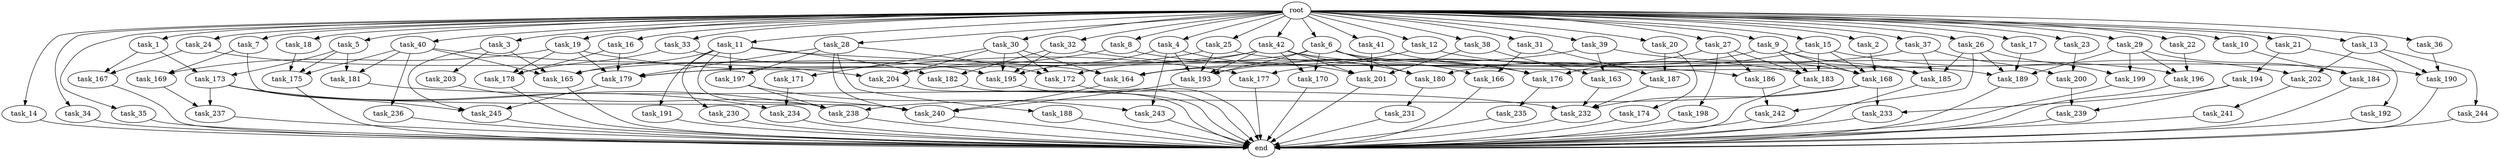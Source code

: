 digraph G {
  root [size="0.000000"];
  task_1 [size="1024.000000"];
  task_2 [size="1024.000000"];
  task_3 [size="1024.000000"];
  task_4 [size="1024.000000"];
  task_5 [size="1024.000000"];
  task_6 [size="1024.000000"];
  task_7 [size="1024.000000"];
  task_8 [size="1024.000000"];
  task_9 [size="1024.000000"];
  task_10 [size="1024.000000"];
  task_11 [size="1024.000000"];
  task_12 [size="1024.000000"];
  task_13 [size="1024.000000"];
  task_14 [size="1024.000000"];
  task_15 [size="1024.000000"];
  task_16 [size="1024.000000"];
  task_17 [size="1024.000000"];
  task_18 [size="1024.000000"];
  task_19 [size="1024.000000"];
  task_20 [size="1024.000000"];
  task_21 [size="1024.000000"];
  task_22 [size="1024.000000"];
  task_23 [size="1024.000000"];
  task_24 [size="1024.000000"];
  task_25 [size="1024.000000"];
  task_26 [size="1024.000000"];
  task_27 [size="1024.000000"];
  task_28 [size="1024.000000"];
  task_29 [size="1024.000000"];
  task_30 [size="1024.000000"];
  task_31 [size="1024.000000"];
  task_32 [size="1024.000000"];
  task_33 [size="1024.000000"];
  task_34 [size="1024.000000"];
  task_35 [size="1024.000000"];
  task_36 [size="1024.000000"];
  task_37 [size="1024.000000"];
  task_38 [size="1024.000000"];
  task_39 [size="1024.000000"];
  task_40 [size="1024.000000"];
  task_41 [size="1024.000000"];
  task_42 [size="1024.000000"];
  task_163 [size="773094113280.000000"];
  task_164 [size="1314259992576.000000"];
  task_165 [size="1589137899520.000000"];
  task_166 [size="858993459200.000000"];
  task_167 [size="386547056640.000000"];
  task_168 [size="1503238553600.000000"];
  task_169 [size="171798691840.000000"];
  task_170 [size="343597383680.000000"];
  task_171 [size="549755813888.000000"];
  task_172 [size="798863917056.000000"];
  task_173 [size="618475290624.000000"];
  task_174 [size="420906795008.000000"];
  task_175 [size="1168231104512.000000"];
  task_176 [size="1082331758592.000000"];
  task_177 [size="171798691840.000000"];
  task_178 [size="1133871366144.000000"];
  task_179 [size="738734374912.000000"];
  task_180 [size="1039382085632.000000"];
  task_181 [size="618475290624.000000"];
  task_182 [size="1116691496960.000000"];
  task_183 [size="1176821039104.000000"];
  task_184 [size="386547056640.000000"];
  task_185 [size="2319282339840.000000"];
  task_186 [size="730144440320.000000"];
  task_187 [size="970662608896.000000"];
  task_188 [size="214748364800.000000"];
  task_189 [size="2173253451776.000000"];
  task_190 [size="1030792151040.000000"];
  task_191 [size="420906795008.000000"];
  task_192 [size="549755813888.000000"];
  task_193 [size="1357209665536.000000"];
  task_194 [size="549755813888.000000"];
  task_195 [size="2963527434240.000000"];
  task_196 [size="523986010112.000000"];
  task_197 [size="635655159808.000000"];
  task_198 [size="309237645312.000000"];
  task_199 [size="1168231104512.000000"];
  task_200 [size="584115552256.000000"];
  task_201 [size="1666447310848.000000"];
  task_202 [size="893353197568.000000"];
  task_203 [size="549755813888.000000"];
  task_204 [size="936302870528.000000"];
  task_230 [size="420906795008.000000"];
  task_231 [size="549755813888.000000"];
  task_232 [size="1872605741056.000000"];
  task_233 [size="1099511627776.000000"];
  task_234 [size="936302870528.000000"];
  task_235 [size="309237645312.000000"];
  task_236 [size="309237645312.000000"];
  task_237 [size="936302870528.000000"];
  task_238 [size="1125281431552.000000"];
  task_239 [size="1099511627776.000000"];
  task_240 [size="1262720385024.000000"];
  task_241 [size="77309411328.000000"];
  task_242 [size="1073741824000.000000"];
  task_243 [size="936302870528.000000"];
  task_244 [size="858993459200.000000"];
  task_245 [size="1322849927168.000000"];
  end [size="0.000000"];

  root -> task_1 [size="1.000000"];
  root -> task_2 [size="1.000000"];
  root -> task_3 [size="1.000000"];
  root -> task_4 [size="1.000000"];
  root -> task_5 [size="1.000000"];
  root -> task_6 [size="1.000000"];
  root -> task_7 [size="1.000000"];
  root -> task_8 [size="1.000000"];
  root -> task_9 [size="1.000000"];
  root -> task_10 [size="1.000000"];
  root -> task_11 [size="1.000000"];
  root -> task_12 [size="1.000000"];
  root -> task_13 [size="1.000000"];
  root -> task_14 [size="1.000000"];
  root -> task_15 [size="1.000000"];
  root -> task_16 [size="1.000000"];
  root -> task_17 [size="1.000000"];
  root -> task_18 [size="1.000000"];
  root -> task_19 [size="1.000000"];
  root -> task_20 [size="1.000000"];
  root -> task_21 [size="1.000000"];
  root -> task_22 [size="1.000000"];
  root -> task_23 [size="1.000000"];
  root -> task_24 [size="1.000000"];
  root -> task_25 [size="1.000000"];
  root -> task_26 [size="1.000000"];
  root -> task_27 [size="1.000000"];
  root -> task_28 [size="1.000000"];
  root -> task_29 [size="1.000000"];
  root -> task_30 [size="1.000000"];
  root -> task_31 [size="1.000000"];
  root -> task_32 [size="1.000000"];
  root -> task_33 [size="1.000000"];
  root -> task_34 [size="1.000000"];
  root -> task_35 [size="1.000000"];
  root -> task_36 [size="1.000000"];
  root -> task_37 [size="1.000000"];
  root -> task_38 [size="1.000000"];
  root -> task_39 [size="1.000000"];
  root -> task_40 [size="1.000000"];
  root -> task_41 [size="1.000000"];
  root -> task_42 [size="1.000000"];
  task_1 -> task_167 [size="301989888.000000"];
  task_1 -> task_173 [size="301989888.000000"];
  task_2 -> task_168 [size="679477248.000000"];
  task_3 -> task_165 [size="536870912.000000"];
  task_3 -> task_203 [size="536870912.000000"];
  task_3 -> task_245 [size="536870912.000000"];
  task_4 -> task_193 [size="838860800.000000"];
  task_4 -> task_195 [size="838860800.000000"];
  task_4 -> task_201 [size="838860800.000000"];
  task_4 -> task_243 [size="838860800.000000"];
  task_5 -> task_173 [size="301989888.000000"];
  task_5 -> task_175 [size="301989888.000000"];
  task_5 -> task_181 [size="301989888.000000"];
  task_6 -> task_165 [size="301989888.000000"];
  task_6 -> task_166 [size="301989888.000000"];
  task_6 -> task_170 [size="301989888.000000"];
  task_6 -> task_180 [size="301989888.000000"];
  task_6 -> task_189 [size="301989888.000000"];
  task_6 -> task_193 [size="301989888.000000"];
  task_7 -> task_169 [size="33554432.000000"];
  task_7 -> task_240 [size="33554432.000000"];
  task_8 -> task_179 [size="209715200.000000"];
  task_8 -> task_185 [size="209715200.000000"];
  task_9 -> task_168 [size="679477248.000000"];
  task_9 -> task_180 [size="679477248.000000"];
  task_9 -> task_183 [size="679477248.000000"];
  task_9 -> task_185 [size="679477248.000000"];
  task_10 -> task_184 [size="75497472.000000"];
  task_11 -> task_165 [size="411041792.000000"];
  task_11 -> task_182 [size="411041792.000000"];
  task_11 -> task_186 [size="411041792.000000"];
  task_11 -> task_191 [size="411041792.000000"];
  task_11 -> task_197 [size="411041792.000000"];
  task_11 -> task_230 [size="411041792.000000"];
  task_11 -> task_238 [size="411041792.000000"];
  task_12 -> task_164 [size="134217728.000000"];
  task_12 -> task_183 [size="134217728.000000"];
  task_13 -> task_190 [size="838860800.000000"];
  task_13 -> task_202 [size="838860800.000000"];
  task_13 -> task_244 [size="838860800.000000"];
  task_14 -> end [size="1.000000"];
  task_15 -> task_168 [size="33554432.000000"];
  task_15 -> task_177 [size="33554432.000000"];
  task_15 -> task_183 [size="33554432.000000"];
  task_15 -> task_202 [size="33554432.000000"];
  task_16 -> task_178 [size="134217728.000000"];
  task_16 -> task_179 [size="134217728.000000"];
  task_17 -> task_189 [size="679477248.000000"];
  task_18 -> task_175 [size="536870912.000000"];
  task_19 -> task_169 [size="134217728.000000"];
  task_19 -> task_177 [size="134217728.000000"];
  task_19 -> task_178 [size="134217728.000000"];
  task_19 -> task_179 [size="134217728.000000"];
  task_20 -> task_174 [size="411041792.000000"];
  task_20 -> task_187 [size="411041792.000000"];
  task_21 -> task_192 [size="536870912.000000"];
  task_21 -> task_194 [size="536870912.000000"];
  task_22 -> task_196 [size="134217728.000000"];
  task_23 -> task_200 [size="33554432.000000"];
  task_24 -> task_164 [size="75497472.000000"];
  task_24 -> task_167 [size="75497472.000000"];
  task_25 -> task_193 [size="75497472.000000"];
  task_25 -> task_196 [size="75497472.000000"];
  task_25 -> task_204 [size="75497472.000000"];
  task_26 -> task_185 [size="838860800.000000"];
  task_26 -> task_189 [size="838860800.000000"];
  task_26 -> task_199 [size="838860800.000000"];
  task_26 -> task_242 [size="838860800.000000"];
  task_27 -> task_176 [size="301989888.000000"];
  task_27 -> task_183 [size="301989888.000000"];
  task_27 -> task_186 [size="301989888.000000"];
  task_27 -> task_198 [size="301989888.000000"];
  task_28 -> task_172 [size="209715200.000000"];
  task_28 -> task_179 [size="209715200.000000"];
  task_28 -> task_188 [size="209715200.000000"];
  task_28 -> task_197 [size="209715200.000000"];
  task_28 -> task_240 [size="209715200.000000"];
  task_29 -> task_184 [size="301989888.000000"];
  task_29 -> task_189 [size="301989888.000000"];
  task_29 -> task_196 [size="301989888.000000"];
  task_29 -> task_199 [size="301989888.000000"];
  task_30 -> task_164 [size="536870912.000000"];
  task_30 -> task_171 [size="536870912.000000"];
  task_30 -> task_172 [size="536870912.000000"];
  task_30 -> task_195 [size="536870912.000000"];
  task_30 -> task_204 [size="536870912.000000"];
  task_31 -> task_166 [size="536870912.000000"];
  task_31 -> task_187 [size="536870912.000000"];
  task_32 -> task_176 [size="679477248.000000"];
  task_32 -> task_182 [size="679477248.000000"];
  task_32 -> task_195 [size="679477248.000000"];
  task_33 -> task_178 [size="838860800.000000"];
  task_33 -> task_195 [size="838860800.000000"];
  task_34 -> end [size="1.000000"];
  task_35 -> end [size="1.000000"];
  task_36 -> task_190 [size="134217728.000000"];
  task_37 -> task_164 [size="536870912.000000"];
  task_37 -> task_185 [size="536870912.000000"];
  task_37 -> task_200 [size="536870912.000000"];
  task_38 -> task_163 [size="679477248.000000"];
  task_38 -> task_201 [size="679477248.000000"];
  task_39 -> task_163 [size="75497472.000000"];
  task_39 -> task_168 [size="75497472.000000"];
  task_39 -> task_193 [size="75497472.000000"];
  task_40 -> task_165 [size="301989888.000000"];
  task_40 -> task_175 [size="301989888.000000"];
  task_40 -> task_181 [size="301989888.000000"];
  task_40 -> task_204 [size="301989888.000000"];
  task_40 -> task_236 [size="301989888.000000"];
  task_41 -> task_176 [size="75497472.000000"];
  task_41 -> task_201 [size="75497472.000000"];
  task_42 -> task_170 [size="33554432.000000"];
  task_42 -> task_172 [size="33554432.000000"];
  task_42 -> task_179 [size="33554432.000000"];
  task_42 -> task_180 [size="33554432.000000"];
  task_42 -> task_190 [size="33554432.000000"];
  task_42 -> task_193 [size="33554432.000000"];
  task_42 -> task_201 [size="33554432.000000"];
  task_163 -> task_232 [size="75497472.000000"];
  task_164 -> task_240 [size="838860800.000000"];
  task_165 -> end [size="1.000000"];
  task_166 -> end [size="1.000000"];
  task_167 -> end [size="1.000000"];
  task_168 -> task_232 [size="536870912.000000"];
  task_168 -> task_233 [size="536870912.000000"];
  task_168 -> task_238 [size="536870912.000000"];
  task_169 -> task_237 [size="838860800.000000"];
  task_170 -> end [size="1.000000"];
  task_171 -> task_234 [size="838860800.000000"];
  task_172 -> end [size="1.000000"];
  task_173 -> task_234 [size="75497472.000000"];
  task_173 -> task_237 [size="75497472.000000"];
  task_173 -> task_238 [size="75497472.000000"];
  task_173 -> task_245 [size="75497472.000000"];
  task_174 -> end [size="1.000000"];
  task_175 -> end [size="1.000000"];
  task_176 -> task_235 [size="301989888.000000"];
  task_177 -> end [size="1.000000"];
  task_178 -> end [size="1.000000"];
  task_179 -> task_245 [size="679477248.000000"];
  task_180 -> task_231 [size="536870912.000000"];
  task_181 -> task_232 [size="679477248.000000"];
  task_182 -> end [size="1.000000"];
  task_183 -> end [size="1.000000"];
  task_184 -> end [size="1.000000"];
  task_185 -> end [size="1.000000"];
  task_186 -> task_242 [size="209715200.000000"];
  task_187 -> task_232 [size="536870912.000000"];
  task_188 -> end [size="1.000000"];
  task_189 -> end [size="1.000000"];
  task_190 -> end [size="1.000000"];
  task_191 -> end [size="1.000000"];
  task_192 -> end [size="1.000000"];
  task_193 -> task_240 [size="75497472.000000"];
  task_194 -> task_233 [size="536870912.000000"];
  task_194 -> task_239 [size="536870912.000000"];
  task_195 -> end [size="1.000000"];
  task_196 -> end [size="1.000000"];
  task_197 -> task_238 [size="75497472.000000"];
  task_197 -> task_243 [size="75497472.000000"];
  task_198 -> end [size="1.000000"];
  task_199 -> end [size="1.000000"];
  task_200 -> task_239 [size="536870912.000000"];
  task_201 -> end [size="1.000000"];
  task_202 -> task_241 [size="75497472.000000"];
  task_203 -> task_240 [size="75497472.000000"];
  task_204 -> end [size="1.000000"];
  task_230 -> end [size="1.000000"];
  task_231 -> end [size="1.000000"];
  task_232 -> end [size="1.000000"];
  task_233 -> end [size="1.000000"];
  task_234 -> end [size="1.000000"];
  task_235 -> end [size="1.000000"];
  task_236 -> end [size="1.000000"];
  task_237 -> end [size="1.000000"];
  task_238 -> end [size="1.000000"];
  task_239 -> end [size="1.000000"];
  task_240 -> end [size="1.000000"];
  task_241 -> end [size="1.000000"];
  task_242 -> end [size="1.000000"];
  task_243 -> end [size="1.000000"];
  task_244 -> end [size="1.000000"];
  task_245 -> end [size="1.000000"];
}
